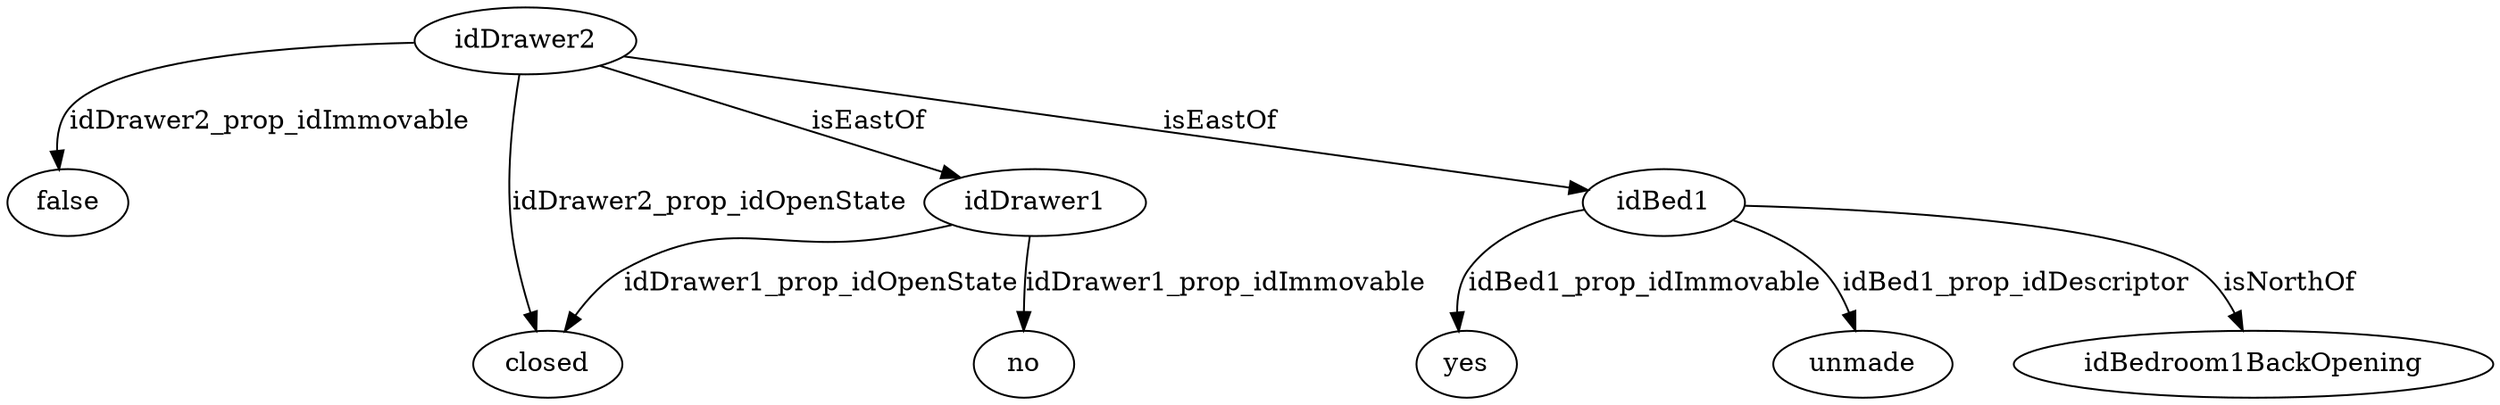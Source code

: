 strict digraph  {
idDrawer2 [node_type=entity_node, root=root];
false;
closed;
idDrawer1;
no;
idBed1;
yes;
unmade;
idBedroom1BackOpening;
idDrawer2 -> false  [edge_type=property, label=idDrawer2_prop_idImmovable];
idDrawer2 -> closed  [edge_type=property, label=idDrawer2_prop_idOpenState];
idDrawer2 -> idDrawer1  [edge_type=relationship, label=isEastOf];
idDrawer2 -> idBed1  [edge_type=relationship, label=isEastOf];
idDrawer1 -> no  [edge_type=property, label=idDrawer1_prop_idImmovable];
idDrawer1 -> closed  [edge_type=property, label=idDrawer1_prop_idOpenState];
idBed1 -> yes  [edge_type=property, label=idBed1_prop_idImmovable];
idBed1 -> unmade  [edge_type=property, label=idBed1_prop_idDescriptor];
idBed1 -> idBedroom1BackOpening  [edge_type=relationship, label=isNorthOf];
}
